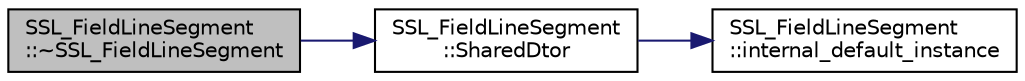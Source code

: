 digraph "SSL_FieldLineSegment::~SSL_FieldLineSegment"
{
 // INTERACTIVE_SVG=YES
  edge [fontname="Helvetica",fontsize="10",labelfontname="Helvetica",labelfontsize="10"];
  node [fontname="Helvetica",fontsize="10",shape=record];
  rankdir="LR";
  Node1 [label="SSL_FieldLineSegment\l::~SSL_FieldLineSegment",height=0.2,width=0.4,color="black", fillcolor="grey75", style="filled", fontcolor="black"];
  Node1 -> Node2 [color="midnightblue",fontsize="10",style="solid",fontname="Helvetica"];
  Node2 [label="SSL_FieldLineSegment\l::SharedDtor",height=0.2,width=0.4,color="black", fillcolor="white", style="filled",URL="$d2/dad/class_s_s_l___field_line_segment.html#a1cdda95eebdff1b6b6405b4495914f7d"];
  Node2 -> Node3 [color="midnightblue",fontsize="10",style="solid",fontname="Helvetica"];
  Node3 [label="SSL_FieldLineSegment\l::internal_default_instance",height=0.2,width=0.4,color="black", fillcolor="white", style="filled",URL="$d2/dad/class_s_s_l___field_line_segment.html#a0822623e707534bc4ce9a70ccf43bcdc"];
}

